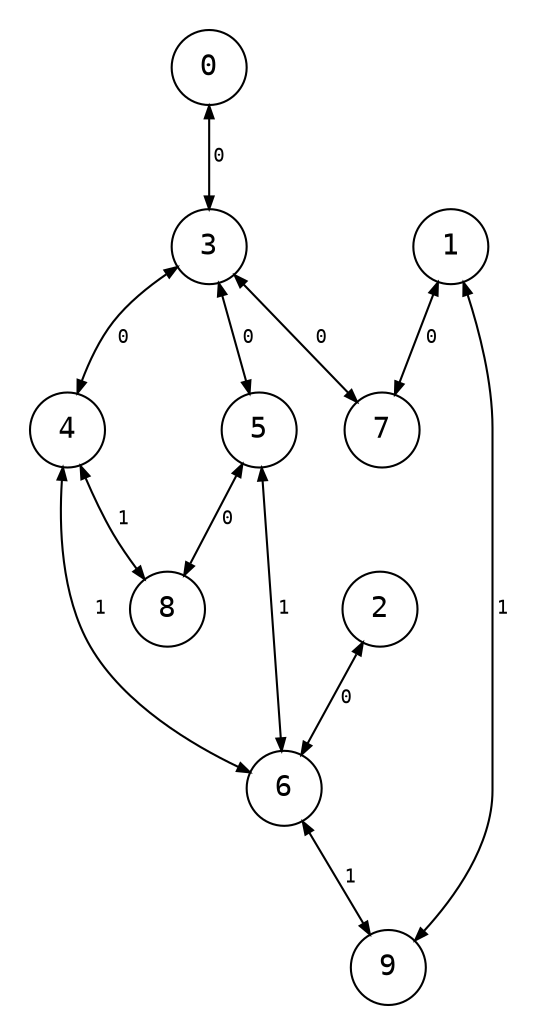 digraph {
    node [shape=circle, fontname="monospace"];
    edge [arrowsize=0.6, fontname="monospace", fontsize=9];
    pad=0.2;

    0 -> 3 [dir=both, label=<
            <table border="0" cellborder="0" cellspacing="0">
                <tr>
                    <td>0</td>
                </tr>
            </table>
        >;
        color="#bbb";
    ];

    1 -> 7 [dir=both, label=<
            <table border="0" cellborder="0" cellspacing="0">
                <tr>
                    <td>0</td>
                </tr>
            </table>
        >;
        color="#bbb";
    ];

    1 -> 9 [dir=both, label=<
            <table border="0" cellborder="0" cellspacing="0">
                <tr>
                    <td>1</td>
                </tr>
            </table>
        >;
        color="#bbb";
    ];

    2 -> 6 [dir=both, label=<
            <table border="0" cellborder="0" cellspacing="0">
                <tr>
                    <td>0</td>
                </tr>
            </table>
        >;
        color="#bbb";
    ];

    3 -> 4 [dir=both, label=<
            <table border="0" cellborder="0" cellspacing="0">
                <tr>
                    <td>0</td>
                </tr>
            </table>
        >;
        color="#bbb";
    ];

    3 -> 5 [dir=both, label=<
            <table border="0" cellborder="0" cellspacing="0">
                <tr>
                    <td>0</td>
                </tr>
            </table>
        >;
        color="#bbb";
    ];

    3 -> 7 [dir=both, label=<
            <table border="0" cellborder="0" cellspacing="1">
                <tr>
                    <td>0</td>
                </tr>
            </table>
        >;
        color="#bbb";
    ];

    4 -> 6 [dir=both, label=<
            <table border="0" cellborder="0" cellspacing="0">
                <tr>
                    <td>1</td>
                </tr>
            </table>
        >;
        dir=both;
    ];

    4 -> 8 [dir=both, label=<
            <table border="0" cellborder="0" cellspacing="0">
                <tr>
                    <td>1</td>
                </tr>
            </table>
        >;
        dir=both;
    ];

    5 -> 6 [dir=both, label=<
            <table border="0" cellborder="0" cellspacing="0">
                <tr>
                    <td>1</td>
                </tr>
            </table>
        >;
        dir=both;
    ];

    5 -> 8 [dir=both, label=<
            <table border="0" cellborder="0" cellspacing="0">
                <tr>
                    <td>0</td>
                </tr>
            </table>
        >;
        color="#bbb";
    ];

    6 -> 9 [dir=both, label=<
            <table border="0" cellborder="0" cellspacing="0">
                <tr>
                    <td>1</td>
                </tr>
            </table>
        >;
        dir=both;
    ];

    8 -> 6 [style=invis; dir=both];
    8 -> 3 [style=invis; dir=both];
}